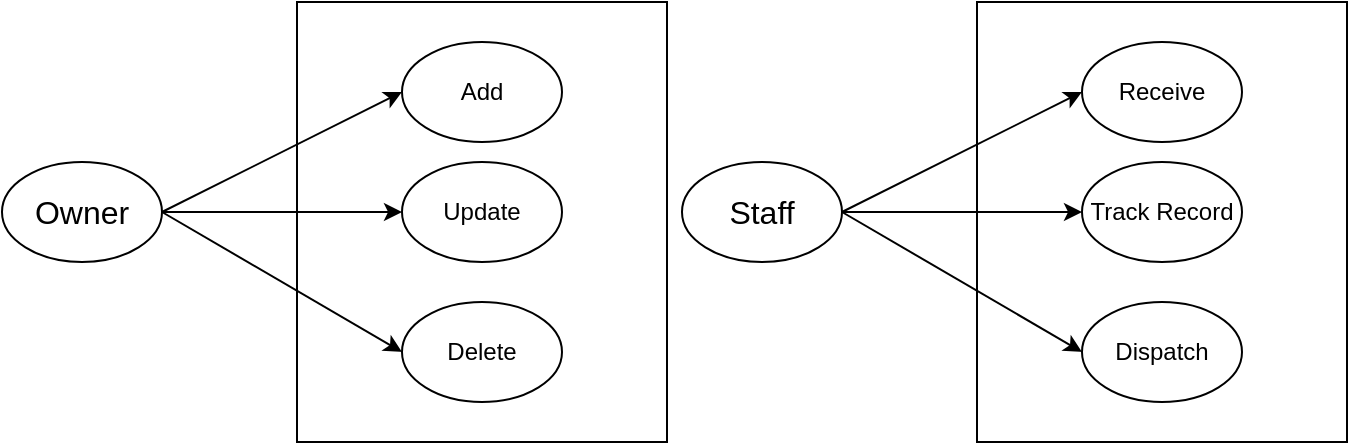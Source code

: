 <mxfile version="24.8.4">
  <diagram name="Page-1" id="DH2fcsexA08TlMy6BezB">
    <mxGraphModel dx="618" dy="307" grid="1" gridSize="10" guides="1" tooltips="1" connect="1" arrows="1" fold="1" page="1" pageScale="1" pageWidth="850" pageHeight="1100" math="0" shadow="0">
      <root>
        <mxCell id="0" />
        <mxCell id="1" parent="0" />
        <mxCell id="ReRwUG_8kQEQsGHefRPA-2" value="" style="rounded=0;whiteSpace=wrap;html=1;" vertex="1" parent="1">
          <mxGeometry x="267.5" y="130" width="185" height="220" as="geometry" />
        </mxCell>
        <mxCell id="ReRwUG_8kQEQsGHefRPA-7" style="rounded=0;orthogonalLoop=1;jettySize=auto;html=1;exitX=1;exitY=0.5;exitDx=0;exitDy=0;entryX=0;entryY=0.5;entryDx=0;entryDy=0;" edge="1" parent="1" source="ReRwUG_8kQEQsGHefRPA-3" target="ReRwUG_8kQEQsGHefRPA-4">
          <mxGeometry relative="1" as="geometry" />
        </mxCell>
        <mxCell id="ReRwUG_8kQEQsGHefRPA-8" style="edgeStyle=orthogonalEdgeStyle;rounded=0;orthogonalLoop=1;jettySize=auto;html=1;exitX=1;exitY=0.5;exitDx=0;exitDy=0;entryX=0;entryY=0.5;entryDx=0;entryDy=0;" edge="1" parent="1" source="ReRwUG_8kQEQsGHefRPA-3" target="ReRwUG_8kQEQsGHefRPA-5">
          <mxGeometry relative="1" as="geometry" />
        </mxCell>
        <mxCell id="ReRwUG_8kQEQsGHefRPA-9" style="rounded=0;orthogonalLoop=1;jettySize=auto;html=1;exitX=1;exitY=0.5;exitDx=0;exitDy=0;entryX=0;entryY=0.5;entryDx=0;entryDy=0;" edge="1" parent="1" source="ReRwUG_8kQEQsGHefRPA-3" target="ReRwUG_8kQEQsGHefRPA-6">
          <mxGeometry relative="1" as="geometry" />
        </mxCell>
        <mxCell id="ReRwUG_8kQEQsGHefRPA-3" value="&lt;span style=&quot;font-size: 16px;&quot;&gt;Owner&lt;/span&gt;" style="ellipse;whiteSpace=wrap;html=1;" vertex="1" parent="1">
          <mxGeometry x="120" y="210" width="80" height="50" as="geometry" />
        </mxCell>
        <mxCell id="ReRwUG_8kQEQsGHefRPA-4" value="Add&lt;span style=&quot;color: rgba(0, 0, 0, 0); font-family: monospace; font-size: 0px; text-align: start; text-wrap-mode: nowrap;&quot;&gt;%3CmxGraphModel%3E%3Croot%3E%3CmxCell%20id%3D%220%22%2F%3E%3CmxCell%20id%3D%221%22%20parent%3D%220%22%2F%3E%3CmxCell%20id%3D%222%22%20value%3D%22%26lt%3Bspan%20style%3D%26quot%3Bfont-size%3A%2016px%3B%26quot%3B%26gt%3BOwner%26lt%3B%2Fspan%26gt%3B%22%20style%3D%22ellipse%3BwhiteSpace%3Dwrap%3Bhtml%3D1%3B%22%20vertex%3D%221%22%20parent%3D%221%22%3E%3CmxGeometry%20x%3D%2290%22%20y%3D%22300%22%20width%3D%2280%22%20height%3D%2250%22%20as%3D%22geometry%22%2F%3E%3C%2FmxCell%3E%3C%2Froot%3E%3C%2FmxGraphModel%3E&lt;/span&gt;" style="ellipse;whiteSpace=wrap;html=1;" vertex="1" parent="1">
          <mxGeometry x="320" y="150" width="80" height="50" as="geometry" />
        </mxCell>
        <mxCell id="ReRwUG_8kQEQsGHefRPA-5" value="Update" style="ellipse;whiteSpace=wrap;html=1;" vertex="1" parent="1">
          <mxGeometry x="320" y="210" width="80" height="50" as="geometry" />
        </mxCell>
        <mxCell id="ReRwUG_8kQEQsGHefRPA-6" value="Delete" style="ellipse;whiteSpace=wrap;html=1;" vertex="1" parent="1">
          <mxGeometry x="320" y="280" width="80" height="50" as="geometry" />
        </mxCell>
        <mxCell id="ReRwUG_8kQEQsGHefRPA-10" value="" style="rounded=0;whiteSpace=wrap;html=1;" vertex="1" parent="1">
          <mxGeometry x="607.5" y="130" width="185" height="220" as="geometry" />
        </mxCell>
        <mxCell id="ReRwUG_8kQEQsGHefRPA-11" style="rounded=0;orthogonalLoop=1;jettySize=auto;html=1;exitX=1;exitY=0.5;exitDx=0;exitDy=0;entryX=0;entryY=0.5;entryDx=0;entryDy=0;" edge="1" parent="1" source="ReRwUG_8kQEQsGHefRPA-14" target="ReRwUG_8kQEQsGHefRPA-15">
          <mxGeometry relative="1" as="geometry" />
        </mxCell>
        <mxCell id="ReRwUG_8kQEQsGHefRPA-12" style="edgeStyle=orthogonalEdgeStyle;rounded=0;orthogonalLoop=1;jettySize=auto;html=1;exitX=1;exitY=0.5;exitDx=0;exitDy=0;entryX=0;entryY=0.5;entryDx=0;entryDy=0;" edge="1" parent="1" source="ReRwUG_8kQEQsGHefRPA-14" target="ReRwUG_8kQEQsGHefRPA-16">
          <mxGeometry relative="1" as="geometry" />
        </mxCell>
        <mxCell id="ReRwUG_8kQEQsGHefRPA-13" style="rounded=0;orthogonalLoop=1;jettySize=auto;html=1;exitX=1;exitY=0.5;exitDx=0;exitDy=0;entryX=0;entryY=0.5;entryDx=0;entryDy=0;" edge="1" parent="1" source="ReRwUG_8kQEQsGHefRPA-14" target="ReRwUG_8kQEQsGHefRPA-17">
          <mxGeometry relative="1" as="geometry" />
        </mxCell>
        <mxCell id="ReRwUG_8kQEQsGHefRPA-14" value="&lt;span style=&quot;font-size: 16px;&quot;&gt;Staff&lt;/span&gt;" style="ellipse;whiteSpace=wrap;html=1;" vertex="1" parent="1">
          <mxGeometry x="460" y="210" width="80" height="50" as="geometry" />
        </mxCell>
        <mxCell id="ReRwUG_8kQEQsGHefRPA-15" value="Receive" style="ellipse;whiteSpace=wrap;html=1;" vertex="1" parent="1">
          <mxGeometry x="660" y="150" width="80" height="50" as="geometry" />
        </mxCell>
        <mxCell id="ReRwUG_8kQEQsGHefRPA-16" value="Track Record" style="ellipse;whiteSpace=wrap;html=1;" vertex="1" parent="1">
          <mxGeometry x="660" y="210" width="80" height="50" as="geometry" />
        </mxCell>
        <mxCell id="ReRwUG_8kQEQsGHefRPA-17" value="Dispatch" style="ellipse;whiteSpace=wrap;html=1;" vertex="1" parent="1">
          <mxGeometry x="660" y="280" width="80" height="50" as="geometry" />
        </mxCell>
      </root>
    </mxGraphModel>
  </diagram>
</mxfile>
